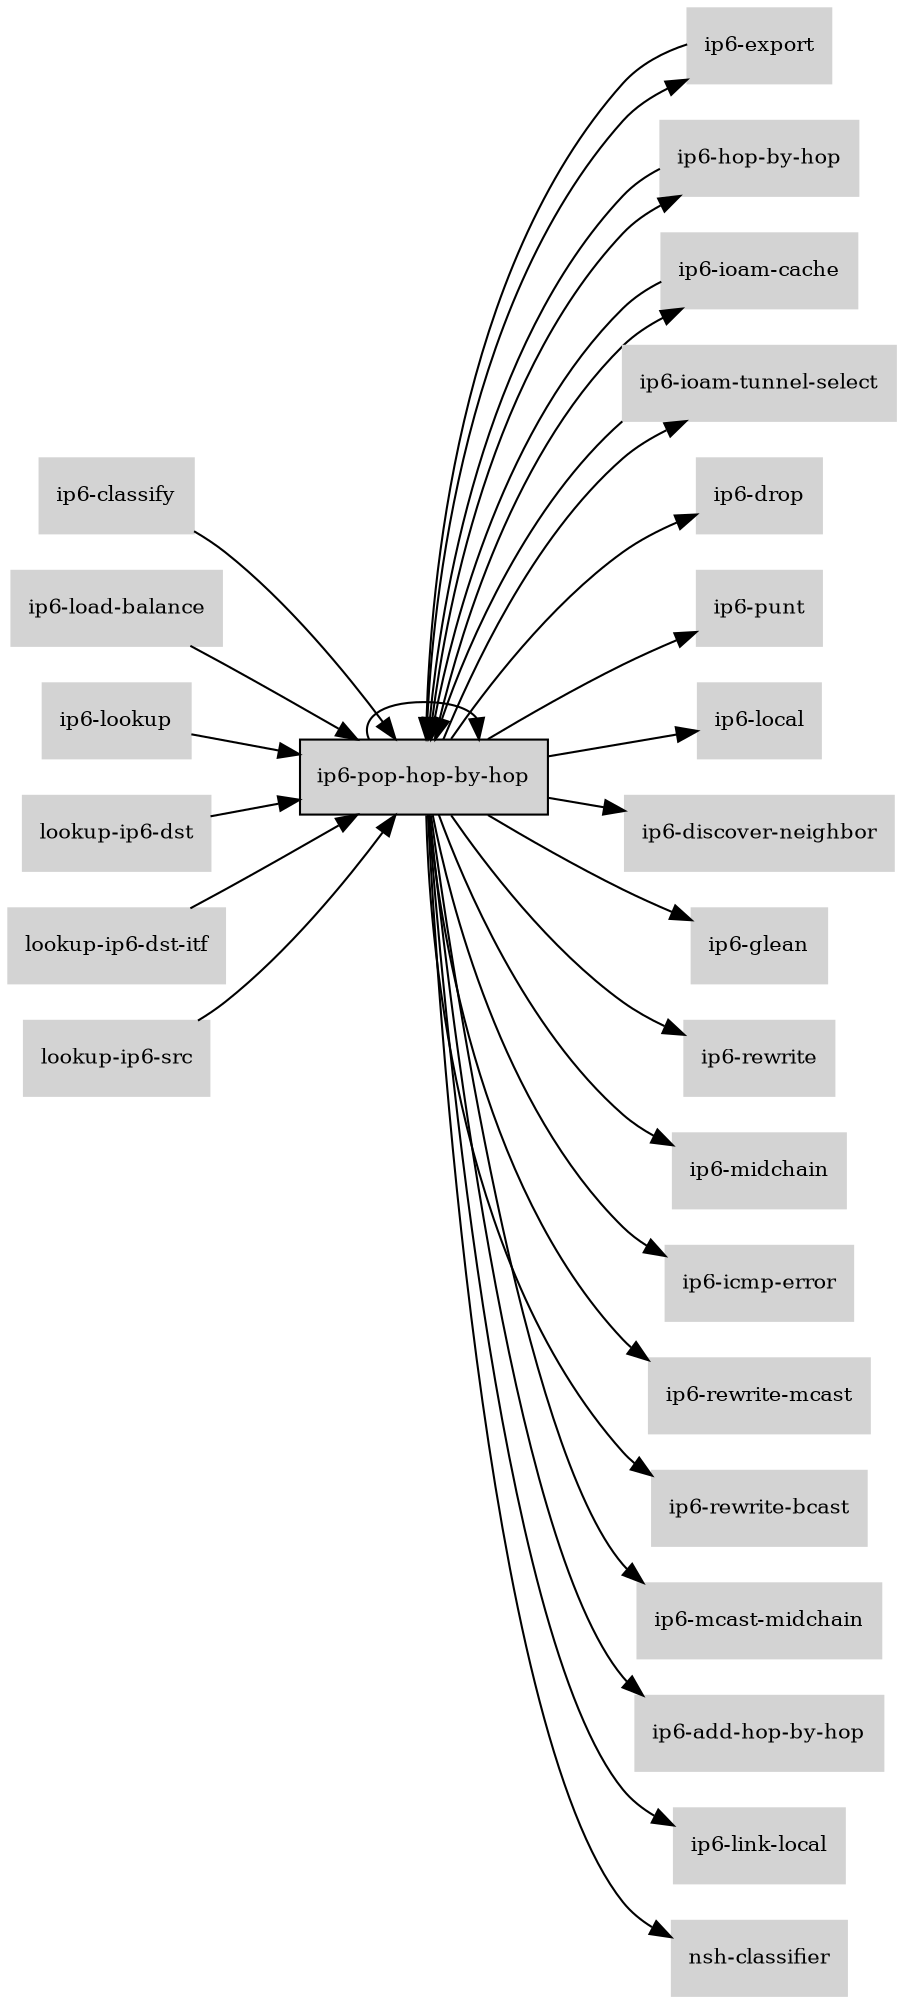 digraph "ip6_pop_hop_by_hop_subgraph" {
  rankdir=LR;
  node [shape=box, style=filled, fontsize=10, color=lightgray, fontcolor=black, fillcolor=lightgray];
  "ip6-pop-hop-by-hop" [color=black, fontcolor=black, fillcolor=lightgray];
  edge [fontsize=8];
  "ip6-classify" -> "ip6-pop-hop-by-hop";
  "ip6-export" -> "ip6-pop-hop-by-hop";
  "ip6-hop-by-hop" -> "ip6-pop-hop-by-hop";
  "ip6-ioam-cache" -> "ip6-pop-hop-by-hop";
  "ip6-ioam-tunnel-select" -> "ip6-pop-hop-by-hop";
  "ip6-load-balance" -> "ip6-pop-hop-by-hop";
  "ip6-lookup" -> "ip6-pop-hop-by-hop";
  "ip6-pop-hop-by-hop" -> "ip6-drop";
  "ip6-pop-hop-by-hop" -> "ip6-punt";
  "ip6-pop-hop-by-hop" -> "ip6-local";
  "ip6-pop-hop-by-hop" -> "ip6-discover-neighbor";
  "ip6-pop-hop-by-hop" -> "ip6-glean";
  "ip6-pop-hop-by-hop" -> "ip6-rewrite";
  "ip6-pop-hop-by-hop" -> "ip6-midchain";
  "ip6-pop-hop-by-hop" -> "ip6-icmp-error";
  "ip6-pop-hop-by-hop" -> "ip6-rewrite-mcast";
  "ip6-pop-hop-by-hop" -> "ip6-rewrite-bcast";
  "ip6-pop-hop-by-hop" -> "ip6-mcast-midchain";
  "ip6-pop-hop-by-hop" -> "ip6-hop-by-hop";
  "ip6-pop-hop-by-hop" -> "ip6-add-hop-by-hop";
  "ip6-pop-hop-by-hop" -> "ip6-pop-hop-by-hop";
  "ip6-pop-hop-by-hop" -> "ip6-link-local";
  "ip6-pop-hop-by-hop" -> "ip6-export";
  "ip6-pop-hop-by-hop" -> "ip6-ioam-cache";
  "ip6-pop-hop-by-hop" -> "ip6-ioam-tunnel-select";
  "ip6-pop-hop-by-hop" -> "nsh-classifier";
  "lookup-ip6-dst" -> "ip6-pop-hop-by-hop";
  "lookup-ip6-dst-itf" -> "ip6-pop-hop-by-hop";
  "lookup-ip6-src" -> "ip6-pop-hop-by-hop";
}
